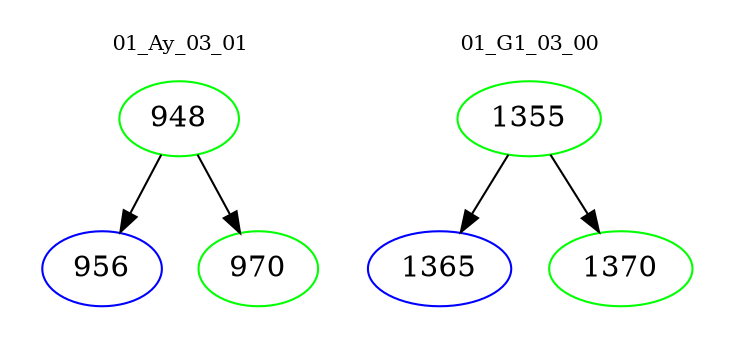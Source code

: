 digraph{
subgraph cluster_0 {
color = white
label = "01_Ay_03_01";
fontsize=10;
T0_948 [label="948", color="green"]
T0_948 -> T0_956 [color="black"]
T0_956 [label="956", color="blue"]
T0_948 -> T0_970 [color="black"]
T0_970 [label="970", color="green"]
}
subgraph cluster_1 {
color = white
label = "01_G1_03_00";
fontsize=10;
T1_1355 [label="1355", color="green"]
T1_1355 -> T1_1365 [color="black"]
T1_1365 [label="1365", color="blue"]
T1_1355 -> T1_1370 [color="black"]
T1_1370 [label="1370", color="green"]
}
}
